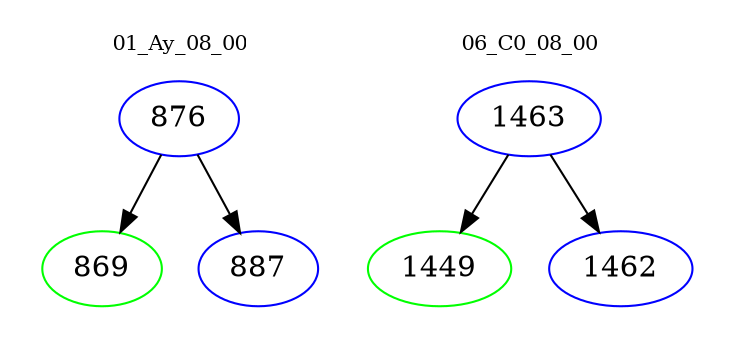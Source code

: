digraph{
subgraph cluster_0 {
color = white
label = "01_Ay_08_00";
fontsize=10;
T0_876 [label="876", color="blue"]
T0_876 -> T0_869 [color="black"]
T0_869 [label="869", color="green"]
T0_876 -> T0_887 [color="black"]
T0_887 [label="887", color="blue"]
}
subgraph cluster_1 {
color = white
label = "06_C0_08_00";
fontsize=10;
T1_1463 [label="1463", color="blue"]
T1_1463 -> T1_1449 [color="black"]
T1_1449 [label="1449", color="green"]
T1_1463 -> T1_1462 [color="black"]
T1_1462 [label="1462", color="blue"]
}
}
